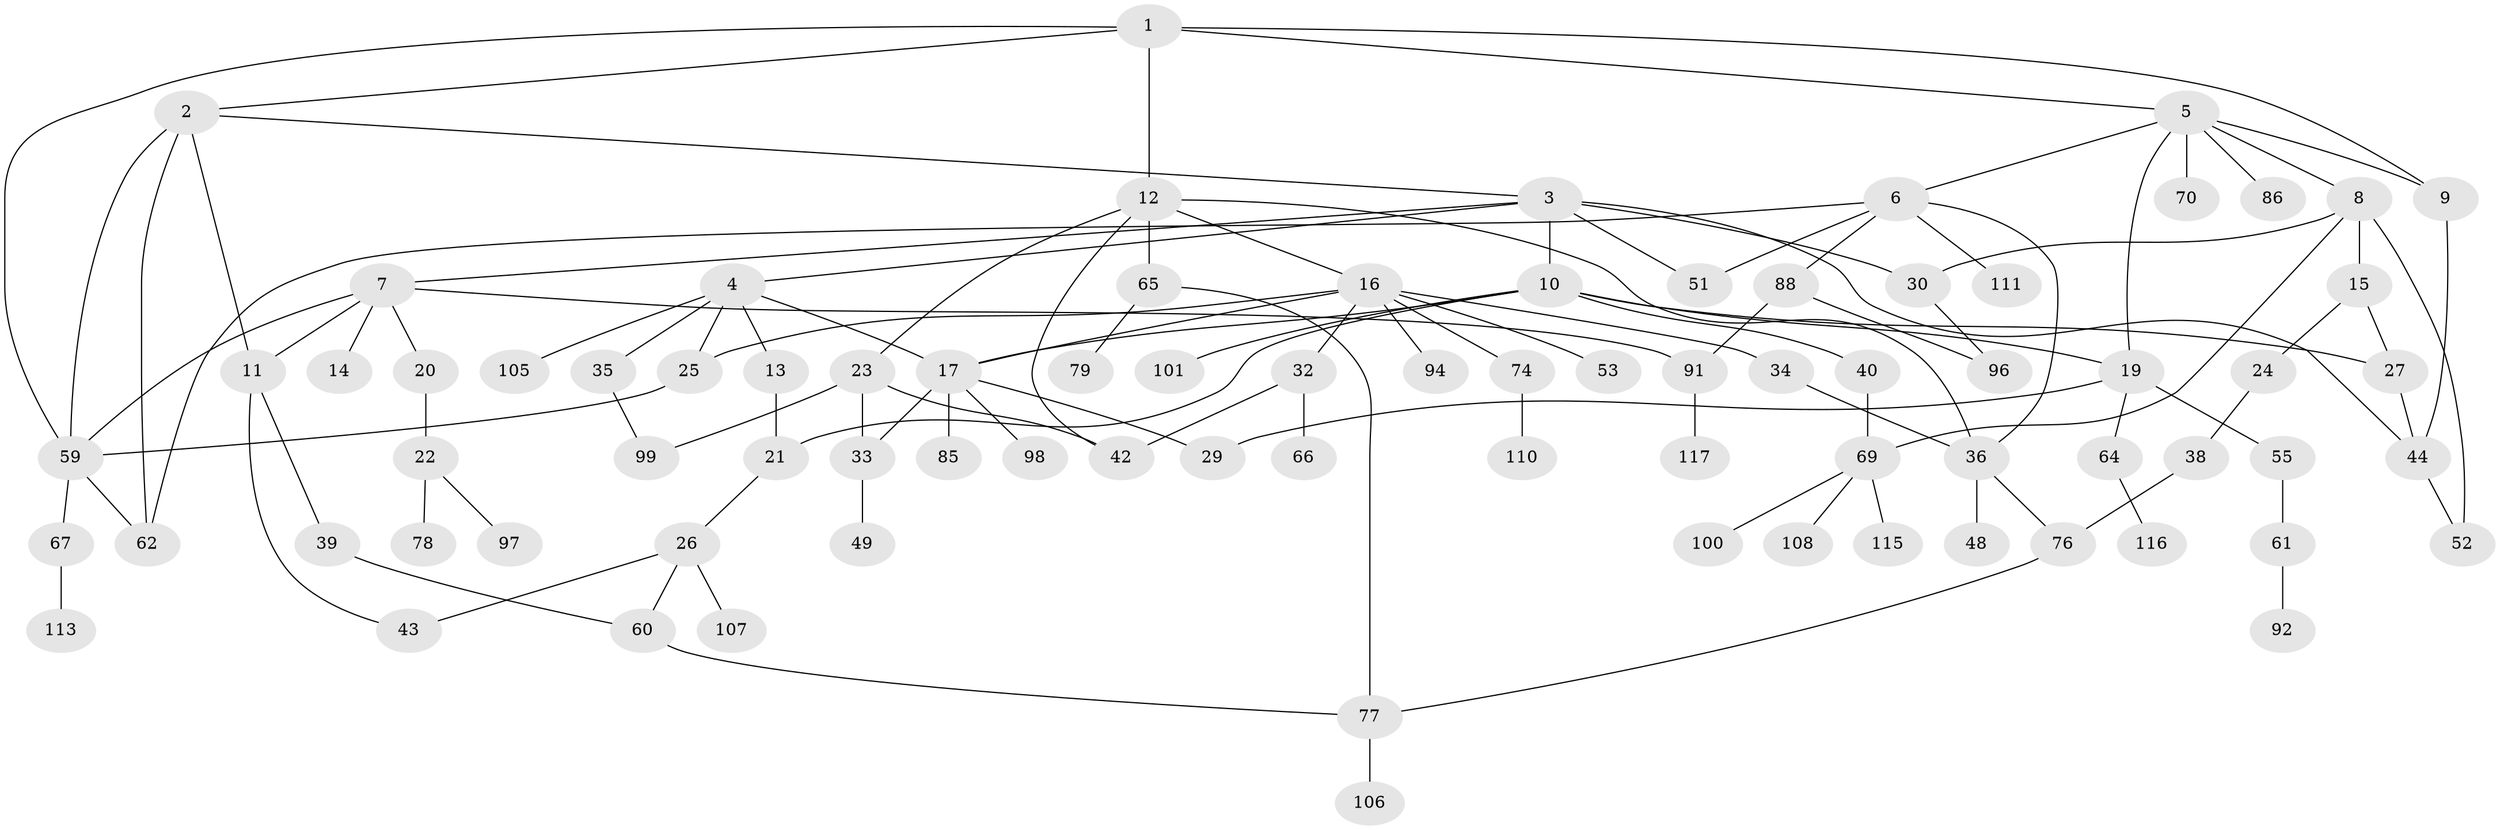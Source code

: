 // original degree distribution, {5: 0.06722689075630252, 7: 0.025210084033613446, 3: 0.226890756302521, 6: 0.01680672268907563, 4: 0.07563025210084033, 2: 0.31092436974789917, 1: 0.2689075630252101, 8: 0.008403361344537815}
// Generated by graph-tools (version 1.1) at 2025/10/02/27/25 16:10:54]
// undirected, 82 vertices, 114 edges
graph export_dot {
graph [start="1"]
  node [color=gray90,style=filled];
  1 [super="+46"];
  2 [super="+90"];
  3;
  4 [super="+63"];
  5 [super="+18"];
  6 [super="+54"];
  7 [super="+37"];
  8;
  9 [super="+83"];
  10 [super="+31"];
  11;
  12;
  13;
  14;
  15 [super="+72"];
  16 [super="+50"];
  17 [super="+28"];
  19 [super="+71"];
  20;
  21 [super="+75"];
  22 [super="+81"];
  23;
  24;
  25;
  26 [super="+68"];
  27;
  29;
  30 [super="+114"];
  32;
  33 [super="+47"];
  34 [super="+58"];
  35;
  36;
  38 [super="+41"];
  39 [super="+57"];
  40 [super="+109"];
  42 [super="+102"];
  43 [super="+45"];
  44 [super="+56"];
  48 [super="+80"];
  49;
  51;
  52;
  53;
  55;
  59 [super="+89"];
  60;
  61 [super="+87"];
  62 [super="+95"];
  64;
  65 [super="+84"];
  66 [super="+118"];
  67;
  69 [super="+73"];
  70;
  74 [super="+103"];
  76 [super="+93"];
  77 [super="+82"];
  78;
  79;
  85;
  86;
  88;
  91 [super="+104"];
  92 [super="+112"];
  94;
  96;
  97;
  98;
  99;
  100;
  101;
  105;
  106;
  107;
  108;
  110;
  111;
  113;
  115;
  116 [super="+119"];
  117;
  1 -- 2;
  1 -- 5;
  1 -- 9;
  1 -- 12;
  1 -- 59;
  2 -- 3;
  2 -- 62;
  2 -- 11;
  2 -- 59;
  3 -- 4;
  3 -- 7;
  3 -- 10;
  3 -- 30;
  3 -- 51;
  3 -- 44;
  4 -- 13;
  4 -- 35;
  4 -- 17;
  4 -- 25;
  4 -- 105;
  5 -- 6;
  5 -- 8;
  5 -- 70;
  5 -- 86;
  5 -- 9;
  5 -- 19;
  6 -- 51;
  6 -- 36;
  6 -- 88;
  6 -- 111;
  6 -- 62;
  7 -- 11;
  7 -- 14;
  7 -- 20;
  7 -- 91;
  7 -- 59;
  8 -- 15;
  8 -- 52;
  8 -- 69;
  8 -- 30;
  9 -- 44;
  10 -- 17;
  10 -- 27;
  10 -- 40;
  10 -- 21;
  10 -- 19;
  10 -- 101;
  11 -- 39;
  11 -- 43;
  12 -- 16;
  12 -- 23;
  12 -- 36;
  12 -- 42;
  12 -- 65;
  13 -- 21;
  15 -- 24;
  15 -- 27;
  16 -- 25;
  16 -- 32;
  16 -- 34;
  16 -- 53;
  16 -- 74;
  16 -- 94;
  16 -- 17;
  17 -- 85;
  17 -- 33;
  17 -- 98;
  17 -- 29;
  19 -- 55;
  19 -- 64;
  19 -- 29;
  20 -- 22;
  21 -- 26;
  22 -- 78;
  22 -- 97;
  23 -- 33;
  23 -- 99;
  23 -- 42;
  24 -- 38;
  25 -- 59;
  26 -- 43;
  26 -- 107;
  26 -- 60;
  27 -- 44;
  30 -- 96;
  32 -- 66;
  32 -- 42;
  33 -- 49;
  34 -- 36;
  35 -- 99;
  36 -- 48;
  36 -- 76;
  38 -- 76 [weight=2];
  39 -- 60;
  40 -- 69;
  44 -- 52;
  55 -- 61;
  59 -- 67;
  59 -- 62;
  60 -- 77;
  61 -- 92;
  64 -- 116;
  65 -- 79;
  65 -- 77;
  67 -- 113;
  69 -- 108;
  69 -- 115;
  69 -- 100;
  74 -- 110;
  76 -- 77;
  77 -- 106;
  88 -- 91;
  88 -- 96;
  91 -- 117;
}
